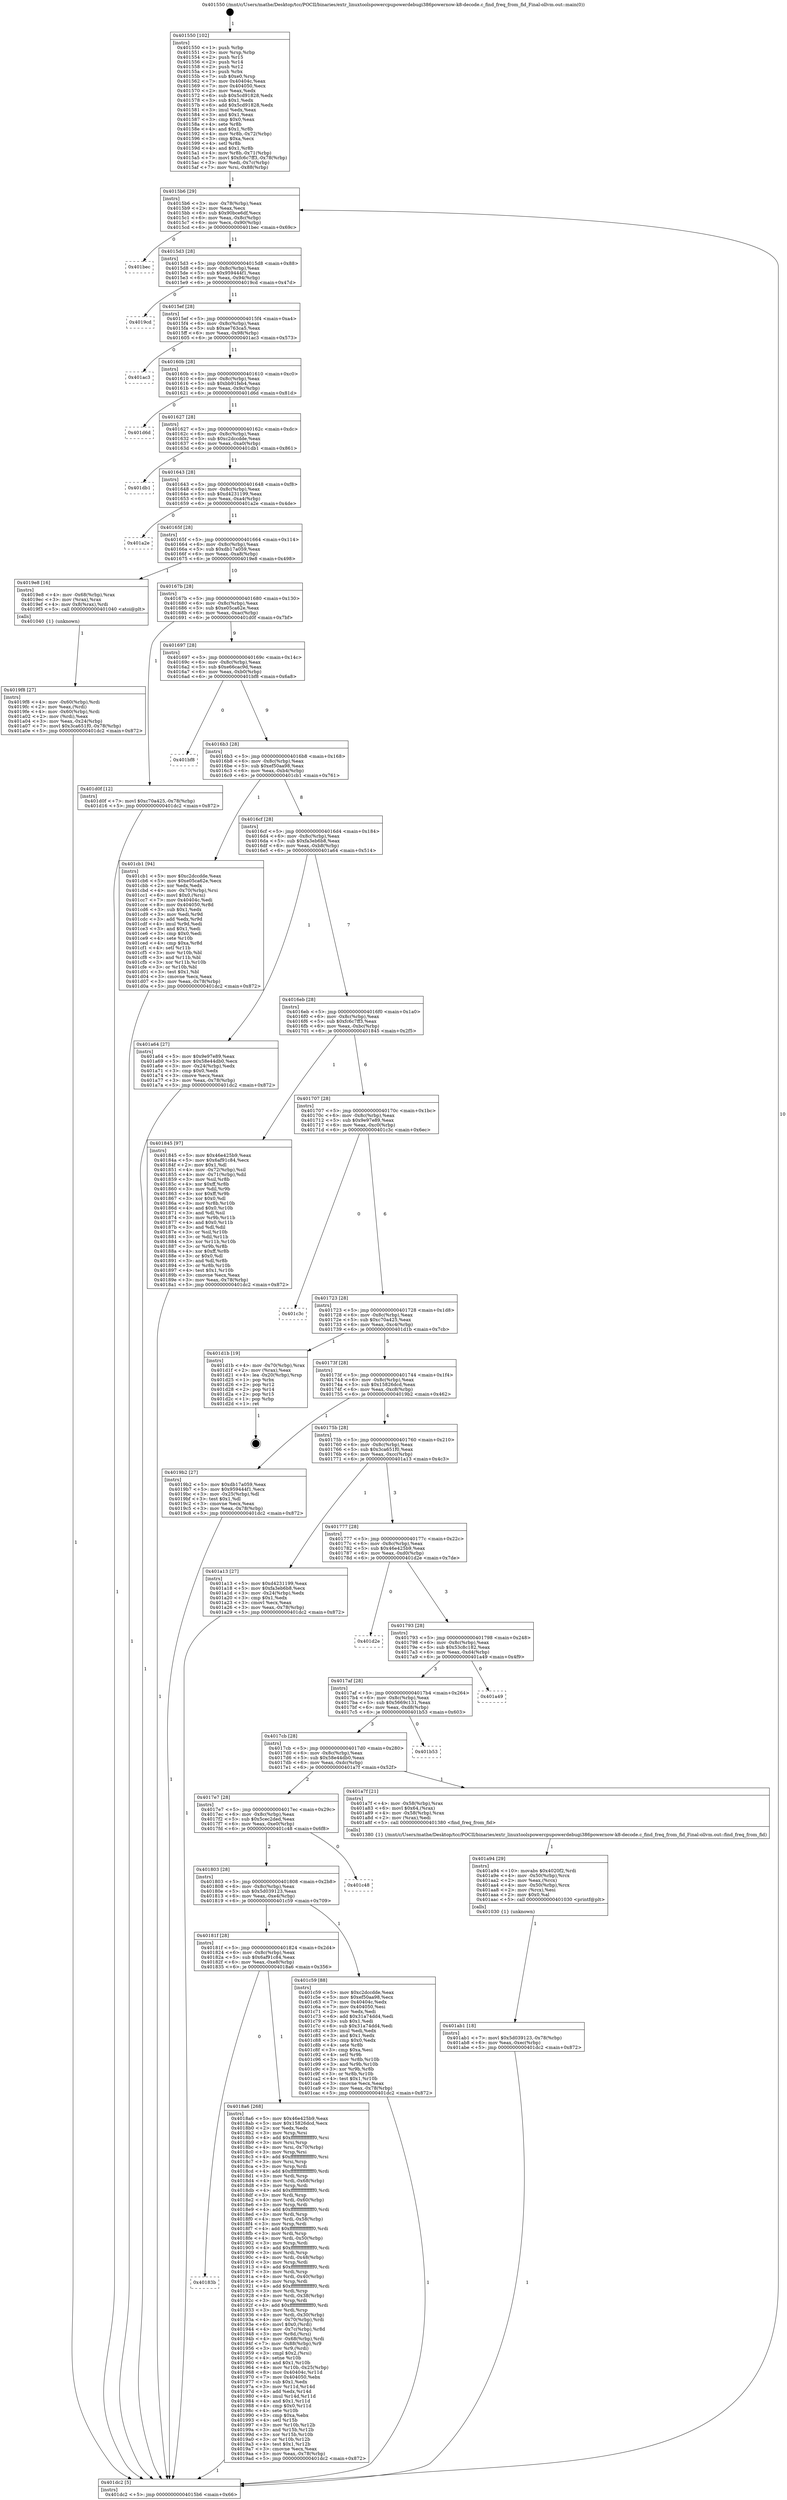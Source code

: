 digraph "0x401550" {
  label = "0x401550 (/mnt/c/Users/mathe/Desktop/tcc/POCII/binaries/extr_linuxtoolspowercpupowerdebugi386powernow-k8-decode.c_find_freq_from_fid_Final-ollvm.out::main(0))"
  labelloc = "t"
  node[shape=record]

  Entry [label="",width=0.3,height=0.3,shape=circle,fillcolor=black,style=filled]
  "0x4015b6" [label="{
     0x4015b6 [29]\l
     | [instrs]\l
     &nbsp;&nbsp;0x4015b6 \<+3\>: mov -0x78(%rbp),%eax\l
     &nbsp;&nbsp;0x4015b9 \<+2\>: mov %eax,%ecx\l
     &nbsp;&nbsp;0x4015bb \<+6\>: sub $0x90bce6df,%ecx\l
     &nbsp;&nbsp;0x4015c1 \<+6\>: mov %eax,-0x8c(%rbp)\l
     &nbsp;&nbsp;0x4015c7 \<+6\>: mov %ecx,-0x90(%rbp)\l
     &nbsp;&nbsp;0x4015cd \<+6\>: je 0000000000401bec \<main+0x69c\>\l
  }"]
  "0x401bec" [label="{
     0x401bec\l
  }", style=dashed]
  "0x4015d3" [label="{
     0x4015d3 [28]\l
     | [instrs]\l
     &nbsp;&nbsp;0x4015d3 \<+5\>: jmp 00000000004015d8 \<main+0x88\>\l
     &nbsp;&nbsp;0x4015d8 \<+6\>: mov -0x8c(%rbp),%eax\l
     &nbsp;&nbsp;0x4015de \<+5\>: sub $0x959444f1,%eax\l
     &nbsp;&nbsp;0x4015e3 \<+6\>: mov %eax,-0x94(%rbp)\l
     &nbsp;&nbsp;0x4015e9 \<+6\>: je 00000000004019cd \<main+0x47d\>\l
  }"]
  Exit [label="",width=0.3,height=0.3,shape=circle,fillcolor=black,style=filled,peripheries=2]
  "0x4019cd" [label="{
     0x4019cd\l
  }", style=dashed]
  "0x4015ef" [label="{
     0x4015ef [28]\l
     | [instrs]\l
     &nbsp;&nbsp;0x4015ef \<+5\>: jmp 00000000004015f4 \<main+0xa4\>\l
     &nbsp;&nbsp;0x4015f4 \<+6\>: mov -0x8c(%rbp),%eax\l
     &nbsp;&nbsp;0x4015fa \<+5\>: sub $0xae763ca5,%eax\l
     &nbsp;&nbsp;0x4015ff \<+6\>: mov %eax,-0x98(%rbp)\l
     &nbsp;&nbsp;0x401605 \<+6\>: je 0000000000401ac3 \<main+0x573\>\l
  }"]
  "0x401ab1" [label="{
     0x401ab1 [18]\l
     | [instrs]\l
     &nbsp;&nbsp;0x401ab1 \<+7\>: movl $0x5d039123,-0x78(%rbp)\l
     &nbsp;&nbsp;0x401ab8 \<+6\>: mov %eax,-0xec(%rbp)\l
     &nbsp;&nbsp;0x401abe \<+5\>: jmp 0000000000401dc2 \<main+0x872\>\l
  }"]
  "0x401ac3" [label="{
     0x401ac3\l
  }", style=dashed]
  "0x40160b" [label="{
     0x40160b [28]\l
     | [instrs]\l
     &nbsp;&nbsp;0x40160b \<+5\>: jmp 0000000000401610 \<main+0xc0\>\l
     &nbsp;&nbsp;0x401610 \<+6\>: mov -0x8c(%rbp),%eax\l
     &nbsp;&nbsp;0x401616 \<+5\>: sub $0xbb91feb4,%eax\l
     &nbsp;&nbsp;0x40161b \<+6\>: mov %eax,-0x9c(%rbp)\l
     &nbsp;&nbsp;0x401621 \<+6\>: je 0000000000401d6d \<main+0x81d\>\l
  }"]
  "0x401a94" [label="{
     0x401a94 [29]\l
     | [instrs]\l
     &nbsp;&nbsp;0x401a94 \<+10\>: movabs $0x4020f2,%rdi\l
     &nbsp;&nbsp;0x401a9e \<+4\>: mov -0x50(%rbp),%rcx\l
     &nbsp;&nbsp;0x401aa2 \<+2\>: mov %eax,(%rcx)\l
     &nbsp;&nbsp;0x401aa4 \<+4\>: mov -0x50(%rbp),%rcx\l
     &nbsp;&nbsp;0x401aa8 \<+2\>: mov (%rcx),%esi\l
     &nbsp;&nbsp;0x401aaa \<+2\>: mov $0x0,%al\l
     &nbsp;&nbsp;0x401aac \<+5\>: call 0000000000401030 \<printf@plt\>\l
     | [calls]\l
     &nbsp;&nbsp;0x401030 \{1\} (unknown)\l
  }"]
  "0x401d6d" [label="{
     0x401d6d\l
  }", style=dashed]
  "0x401627" [label="{
     0x401627 [28]\l
     | [instrs]\l
     &nbsp;&nbsp;0x401627 \<+5\>: jmp 000000000040162c \<main+0xdc\>\l
     &nbsp;&nbsp;0x40162c \<+6\>: mov -0x8c(%rbp),%eax\l
     &nbsp;&nbsp;0x401632 \<+5\>: sub $0xc2dccdde,%eax\l
     &nbsp;&nbsp;0x401637 \<+6\>: mov %eax,-0xa0(%rbp)\l
     &nbsp;&nbsp;0x40163d \<+6\>: je 0000000000401db1 \<main+0x861\>\l
  }"]
  "0x4019f8" [label="{
     0x4019f8 [27]\l
     | [instrs]\l
     &nbsp;&nbsp;0x4019f8 \<+4\>: mov -0x60(%rbp),%rdi\l
     &nbsp;&nbsp;0x4019fc \<+2\>: mov %eax,(%rdi)\l
     &nbsp;&nbsp;0x4019fe \<+4\>: mov -0x60(%rbp),%rdi\l
     &nbsp;&nbsp;0x401a02 \<+2\>: mov (%rdi),%eax\l
     &nbsp;&nbsp;0x401a04 \<+3\>: mov %eax,-0x24(%rbp)\l
     &nbsp;&nbsp;0x401a07 \<+7\>: movl $0x3ca651f0,-0x78(%rbp)\l
     &nbsp;&nbsp;0x401a0e \<+5\>: jmp 0000000000401dc2 \<main+0x872\>\l
  }"]
  "0x401db1" [label="{
     0x401db1\l
  }", style=dashed]
  "0x401643" [label="{
     0x401643 [28]\l
     | [instrs]\l
     &nbsp;&nbsp;0x401643 \<+5\>: jmp 0000000000401648 \<main+0xf8\>\l
     &nbsp;&nbsp;0x401648 \<+6\>: mov -0x8c(%rbp),%eax\l
     &nbsp;&nbsp;0x40164e \<+5\>: sub $0xd4231199,%eax\l
     &nbsp;&nbsp;0x401653 \<+6\>: mov %eax,-0xa4(%rbp)\l
     &nbsp;&nbsp;0x401659 \<+6\>: je 0000000000401a2e \<main+0x4de\>\l
  }"]
  "0x40183b" [label="{
     0x40183b\l
  }", style=dashed]
  "0x401a2e" [label="{
     0x401a2e\l
  }", style=dashed]
  "0x40165f" [label="{
     0x40165f [28]\l
     | [instrs]\l
     &nbsp;&nbsp;0x40165f \<+5\>: jmp 0000000000401664 \<main+0x114\>\l
     &nbsp;&nbsp;0x401664 \<+6\>: mov -0x8c(%rbp),%eax\l
     &nbsp;&nbsp;0x40166a \<+5\>: sub $0xdb17a059,%eax\l
     &nbsp;&nbsp;0x40166f \<+6\>: mov %eax,-0xa8(%rbp)\l
     &nbsp;&nbsp;0x401675 \<+6\>: je 00000000004019e8 \<main+0x498\>\l
  }"]
  "0x4018a6" [label="{
     0x4018a6 [268]\l
     | [instrs]\l
     &nbsp;&nbsp;0x4018a6 \<+5\>: mov $0x46e425b9,%eax\l
     &nbsp;&nbsp;0x4018ab \<+5\>: mov $0x15826dcd,%ecx\l
     &nbsp;&nbsp;0x4018b0 \<+2\>: xor %edx,%edx\l
     &nbsp;&nbsp;0x4018b2 \<+3\>: mov %rsp,%rsi\l
     &nbsp;&nbsp;0x4018b5 \<+4\>: add $0xfffffffffffffff0,%rsi\l
     &nbsp;&nbsp;0x4018b9 \<+3\>: mov %rsi,%rsp\l
     &nbsp;&nbsp;0x4018bc \<+4\>: mov %rsi,-0x70(%rbp)\l
     &nbsp;&nbsp;0x4018c0 \<+3\>: mov %rsp,%rsi\l
     &nbsp;&nbsp;0x4018c3 \<+4\>: add $0xfffffffffffffff0,%rsi\l
     &nbsp;&nbsp;0x4018c7 \<+3\>: mov %rsi,%rsp\l
     &nbsp;&nbsp;0x4018ca \<+3\>: mov %rsp,%rdi\l
     &nbsp;&nbsp;0x4018cd \<+4\>: add $0xfffffffffffffff0,%rdi\l
     &nbsp;&nbsp;0x4018d1 \<+3\>: mov %rdi,%rsp\l
     &nbsp;&nbsp;0x4018d4 \<+4\>: mov %rdi,-0x68(%rbp)\l
     &nbsp;&nbsp;0x4018d8 \<+3\>: mov %rsp,%rdi\l
     &nbsp;&nbsp;0x4018db \<+4\>: add $0xfffffffffffffff0,%rdi\l
     &nbsp;&nbsp;0x4018df \<+3\>: mov %rdi,%rsp\l
     &nbsp;&nbsp;0x4018e2 \<+4\>: mov %rdi,-0x60(%rbp)\l
     &nbsp;&nbsp;0x4018e6 \<+3\>: mov %rsp,%rdi\l
     &nbsp;&nbsp;0x4018e9 \<+4\>: add $0xfffffffffffffff0,%rdi\l
     &nbsp;&nbsp;0x4018ed \<+3\>: mov %rdi,%rsp\l
     &nbsp;&nbsp;0x4018f0 \<+4\>: mov %rdi,-0x58(%rbp)\l
     &nbsp;&nbsp;0x4018f4 \<+3\>: mov %rsp,%rdi\l
     &nbsp;&nbsp;0x4018f7 \<+4\>: add $0xfffffffffffffff0,%rdi\l
     &nbsp;&nbsp;0x4018fb \<+3\>: mov %rdi,%rsp\l
     &nbsp;&nbsp;0x4018fe \<+4\>: mov %rdi,-0x50(%rbp)\l
     &nbsp;&nbsp;0x401902 \<+3\>: mov %rsp,%rdi\l
     &nbsp;&nbsp;0x401905 \<+4\>: add $0xfffffffffffffff0,%rdi\l
     &nbsp;&nbsp;0x401909 \<+3\>: mov %rdi,%rsp\l
     &nbsp;&nbsp;0x40190c \<+4\>: mov %rdi,-0x48(%rbp)\l
     &nbsp;&nbsp;0x401910 \<+3\>: mov %rsp,%rdi\l
     &nbsp;&nbsp;0x401913 \<+4\>: add $0xfffffffffffffff0,%rdi\l
     &nbsp;&nbsp;0x401917 \<+3\>: mov %rdi,%rsp\l
     &nbsp;&nbsp;0x40191a \<+4\>: mov %rdi,-0x40(%rbp)\l
     &nbsp;&nbsp;0x40191e \<+3\>: mov %rsp,%rdi\l
     &nbsp;&nbsp;0x401921 \<+4\>: add $0xfffffffffffffff0,%rdi\l
     &nbsp;&nbsp;0x401925 \<+3\>: mov %rdi,%rsp\l
     &nbsp;&nbsp;0x401928 \<+4\>: mov %rdi,-0x38(%rbp)\l
     &nbsp;&nbsp;0x40192c \<+3\>: mov %rsp,%rdi\l
     &nbsp;&nbsp;0x40192f \<+4\>: add $0xfffffffffffffff0,%rdi\l
     &nbsp;&nbsp;0x401933 \<+3\>: mov %rdi,%rsp\l
     &nbsp;&nbsp;0x401936 \<+4\>: mov %rdi,-0x30(%rbp)\l
     &nbsp;&nbsp;0x40193a \<+4\>: mov -0x70(%rbp),%rdi\l
     &nbsp;&nbsp;0x40193e \<+6\>: movl $0x0,(%rdi)\l
     &nbsp;&nbsp;0x401944 \<+4\>: mov -0x7c(%rbp),%r8d\l
     &nbsp;&nbsp;0x401948 \<+3\>: mov %r8d,(%rsi)\l
     &nbsp;&nbsp;0x40194b \<+4\>: mov -0x68(%rbp),%rdi\l
     &nbsp;&nbsp;0x40194f \<+7\>: mov -0x88(%rbp),%r9\l
     &nbsp;&nbsp;0x401956 \<+3\>: mov %r9,(%rdi)\l
     &nbsp;&nbsp;0x401959 \<+3\>: cmpl $0x2,(%rsi)\l
     &nbsp;&nbsp;0x40195c \<+4\>: setne %r10b\l
     &nbsp;&nbsp;0x401960 \<+4\>: and $0x1,%r10b\l
     &nbsp;&nbsp;0x401964 \<+4\>: mov %r10b,-0x25(%rbp)\l
     &nbsp;&nbsp;0x401968 \<+8\>: mov 0x40404c,%r11d\l
     &nbsp;&nbsp;0x401970 \<+7\>: mov 0x404050,%ebx\l
     &nbsp;&nbsp;0x401977 \<+3\>: sub $0x1,%edx\l
     &nbsp;&nbsp;0x40197a \<+3\>: mov %r11d,%r14d\l
     &nbsp;&nbsp;0x40197d \<+3\>: add %edx,%r14d\l
     &nbsp;&nbsp;0x401980 \<+4\>: imul %r14d,%r11d\l
     &nbsp;&nbsp;0x401984 \<+4\>: and $0x1,%r11d\l
     &nbsp;&nbsp;0x401988 \<+4\>: cmp $0x0,%r11d\l
     &nbsp;&nbsp;0x40198c \<+4\>: sete %r10b\l
     &nbsp;&nbsp;0x401990 \<+3\>: cmp $0xa,%ebx\l
     &nbsp;&nbsp;0x401993 \<+4\>: setl %r15b\l
     &nbsp;&nbsp;0x401997 \<+3\>: mov %r10b,%r12b\l
     &nbsp;&nbsp;0x40199a \<+3\>: and %r15b,%r12b\l
     &nbsp;&nbsp;0x40199d \<+3\>: xor %r15b,%r10b\l
     &nbsp;&nbsp;0x4019a0 \<+3\>: or %r10b,%r12b\l
     &nbsp;&nbsp;0x4019a3 \<+4\>: test $0x1,%r12b\l
     &nbsp;&nbsp;0x4019a7 \<+3\>: cmovne %ecx,%eax\l
     &nbsp;&nbsp;0x4019aa \<+3\>: mov %eax,-0x78(%rbp)\l
     &nbsp;&nbsp;0x4019ad \<+5\>: jmp 0000000000401dc2 \<main+0x872\>\l
  }"]
  "0x4019e8" [label="{
     0x4019e8 [16]\l
     | [instrs]\l
     &nbsp;&nbsp;0x4019e8 \<+4\>: mov -0x68(%rbp),%rax\l
     &nbsp;&nbsp;0x4019ec \<+3\>: mov (%rax),%rax\l
     &nbsp;&nbsp;0x4019ef \<+4\>: mov 0x8(%rax),%rdi\l
     &nbsp;&nbsp;0x4019f3 \<+5\>: call 0000000000401040 \<atoi@plt\>\l
     | [calls]\l
     &nbsp;&nbsp;0x401040 \{1\} (unknown)\l
  }"]
  "0x40167b" [label="{
     0x40167b [28]\l
     | [instrs]\l
     &nbsp;&nbsp;0x40167b \<+5\>: jmp 0000000000401680 \<main+0x130\>\l
     &nbsp;&nbsp;0x401680 \<+6\>: mov -0x8c(%rbp),%eax\l
     &nbsp;&nbsp;0x401686 \<+5\>: sub $0xe05ca62e,%eax\l
     &nbsp;&nbsp;0x40168b \<+6\>: mov %eax,-0xac(%rbp)\l
     &nbsp;&nbsp;0x401691 \<+6\>: je 0000000000401d0f \<main+0x7bf\>\l
  }"]
  "0x40181f" [label="{
     0x40181f [28]\l
     | [instrs]\l
     &nbsp;&nbsp;0x40181f \<+5\>: jmp 0000000000401824 \<main+0x2d4\>\l
     &nbsp;&nbsp;0x401824 \<+6\>: mov -0x8c(%rbp),%eax\l
     &nbsp;&nbsp;0x40182a \<+5\>: sub $0x6af91c84,%eax\l
     &nbsp;&nbsp;0x40182f \<+6\>: mov %eax,-0xe8(%rbp)\l
     &nbsp;&nbsp;0x401835 \<+6\>: je 00000000004018a6 \<main+0x356\>\l
  }"]
  "0x401d0f" [label="{
     0x401d0f [12]\l
     | [instrs]\l
     &nbsp;&nbsp;0x401d0f \<+7\>: movl $0xc70a425,-0x78(%rbp)\l
     &nbsp;&nbsp;0x401d16 \<+5\>: jmp 0000000000401dc2 \<main+0x872\>\l
  }"]
  "0x401697" [label="{
     0x401697 [28]\l
     | [instrs]\l
     &nbsp;&nbsp;0x401697 \<+5\>: jmp 000000000040169c \<main+0x14c\>\l
     &nbsp;&nbsp;0x40169c \<+6\>: mov -0x8c(%rbp),%eax\l
     &nbsp;&nbsp;0x4016a2 \<+5\>: sub $0xe66cac9d,%eax\l
     &nbsp;&nbsp;0x4016a7 \<+6\>: mov %eax,-0xb0(%rbp)\l
     &nbsp;&nbsp;0x4016ad \<+6\>: je 0000000000401bf8 \<main+0x6a8\>\l
  }"]
  "0x401c59" [label="{
     0x401c59 [88]\l
     | [instrs]\l
     &nbsp;&nbsp;0x401c59 \<+5\>: mov $0xc2dccdde,%eax\l
     &nbsp;&nbsp;0x401c5e \<+5\>: mov $0xef50aa98,%ecx\l
     &nbsp;&nbsp;0x401c63 \<+7\>: mov 0x40404c,%edx\l
     &nbsp;&nbsp;0x401c6a \<+7\>: mov 0x404050,%esi\l
     &nbsp;&nbsp;0x401c71 \<+2\>: mov %edx,%edi\l
     &nbsp;&nbsp;0x401c73 \<+6\>: add $0x31a74dd4,%edi\l
     &nbsp;&nbsp;0x401c79 \<+3\>: sub $0x1,%edi\l
     &nbsp;&nbsp;0x401c7c \<+6\>: sub $0x31a74dd4,%edi\l
     &nbsp;&nbsp;0x401c82 \<+3\>: imul %edi,%edx\l
     &nbsp;&nbsp;0x401c85 \<+3\>: and $0x1,%edx\l
     &nbsp;&nbsp;0x401c88 \<+3\>: cmp $0x0,%edx\l
     &nbsp;&nbsp;0x401c8b \<+4\>: sete %r8b\l
     &nbsp;&nbsp;0x401c8f \<+3\>: cmp $0xa,%esi\l
     &nbsp;&nbsp;0x401c92 \<+4\>: setl %r9b\l
     &nbsp;&nbsp;0x401c96 \<+3\>: mov %r8b,%r10b\l
     &nbsp;&nbsp;0x401c99 \<+3\>: and %r9b,%r10b\l
     &nbsp;&nbsp;0x401c9c \<+3\>: xor %r9b,%r8b\l
     &nbsp;&nbsp;0x401c9f \<+3\>: or %r8b,%r10b\l
     &nbsp;&nbsp;0x401ca2 \<+4\>: test $0x1,%r10b\l
     &nbsp;&nbsp;0x401ca6 \<+3\>: cmovne %ecx,%eax\l
     &nbsp;&nbsp;0x401ca9 \<+3\>: mov %eax,-0x78(%rbp)\l
     &nbsp;&nbsp;0x401cac \<+5\>: jmp 0000000000401dc2 \<main+0x872\>\l
  }"]
  "0x401bf8" [label="{
     0x401bf8\l
  }", style=dashed]
  "0x4016b3" [label="{
     0x4016b3 [28]\l
     | [instrs]\l
     &nbsp;&nbsp;0x4016b3 \<+5\>: jmp 00000000004016b8 \<main+0x168\>\l
     &nbsp;&nbsp;0x4016b8 \<+6\>: mov -0x8c(%rbp),%eax\l
     &nbsp;&nbsp;0x4016be \<+5\>: sub $0xef50aa98,%eax\l
     &nbsp;&nbsp;0x4016c3 \<+6\>: mov %eax,-0xb4(%rbp)\l
     &nbsp;&nbsp;0x4016c9 \<+6\>: je 0000000000401cb1 \<main+0x761\>\l
  }"]
  "0x401803" [label="{
     0x401803 [28]\l
     | [instrs]\l
     &nbsp;&nbsp;0x401803 \<+5\>: jmp 0000000000401808 \<main+0x2b8\>\l
     &nbsp;&nbsp;0x401808 \<+6\>: mov -0x8c(%rbp),%eax\l
     &nbsp;&nbsp;0x40180e \<+5\>: sub $0x5d039123,%eax\l
     &nbsp;&nbsp;0x401813 \<+6\>: mov %eax,-0xe4(%rbp)\l
     &nbsp;&nbsp;0x401819 \<+6\>: je 0000000000401c59 \<main+0x709\>\l
  }"]
  "0x401cb1" [label="{
     0x401cb1 [94]\l
     | [instrs]\l
     &nbsp;&nbsp;0x401cb1 \<+5\>: mov $0xc2dccdde,%eax\l
     &nbsp;&nbsp;0x401cb6 \<+5\>: mov $0xe05ca62e,%ecx\l
     &nbsp;&nbsp;0x401cbb \<+2\>: xor %edx,%edx\l
     &nbsp;&nbsp;0x401cbd \<+4\>: mov -0x70(%rbp),%rsi\l
     &nbsp;&nbsp;0x401cc1 \<+6\>: movl $0x0,(%rsi)\l
     &nbsp;&nbsp;0x401cc7 \<+7\>: mov 0x40404c,%edi\l
     &nbsp;&nbsp;0x401cce \<+8\>: mov 0x404050,%r8d\l
     &nbsp;&nbsp;0x401cd6 \<+3\>: sub $0x1,%edx\l
     &nbsp;&nbsp;0x401cd9 \<+3\>: mov %edi,%r9d\l
     &nbsp;&nbsp;0x401cdc \<+3\>: add %edx,%r9d\l
     &nbsp;&nbsp;0x401cdf \<+4\>: imul %r9d,%edi\l
     &nbsp;&nbsp;0x401ce3 \<+3\>: and $0x1,%edi\l
     &nbsp;&nbsp;0x401ce6 \<+3\>: cmp $0x0,%edi\l
     &nbsp;&nbsp;0x401ce9 \<+4\>: sete %r10b\l
     &nbsp;&nbsp;0x401ced \<+4\>: cmp $0xa,%r8d\l
     &nbsp;&nbsp;0x401cf1 \<+4\>: setl %r11b\l
     &nbsp;&nbsp;0x401cf5 \<+3\>: mov %r10b,%bl\l
     &nbsp;&nbsp;0x401cf8 \<+3\>: and %r11b,%bl\l
     &nbsp;&nbsp;0x401cfb \<+3\>: xor %r11b,%r10b\l
     &nbsp;&nbsp;0x401cfe \<+3\>: or %r10b,%bl\l
     &nbsp;&nbsp;0x401d01 \<+3\>: test $0x1,%bl\l
     &nbsp;&nbsp;0x401d04 \<+3\>: cmovne %ecx,%eax\l
     &nbsp;&nbsp;0x401d07 \<+3\>: mov %eax,-0x78(%rbp)\l
     &nbsp;&nbsp;0x401d0a \<+5\>: jmp 0000000000401dc2 \<main+0x872\>\l
  }"]
  "0x4016cf" [label="{
     0x4016cf [28]\l
     | [instrs]\l
     &nbsp;&nbsp;0x4016cf \<+5\>: jmp 00000000004016d4 \<main+0x184\>\l
     &nbsp;&nbsp;0x4016d4 \<+6\>: mov -0x8c(%rbp),%eax\l
     &nbsp;&nbsp;0x4016da \<+5\>: sub $0xfa3eb6b8,%eax\l
     &nbsp;&nbsp;0x4016df \<+6\>: mov %eax,-0xb8(%rbp)\l
     &nbsp;&nbsp;0x4016e5 \<+6\>: je 0000000000401a64 \<main+0x514\>\l
  }"]
  "0x401c48" [label="{
     0x401c48\l
  }", style=dashed]
  "0x401a64" [label="{
     0x401a64 [27]\l
     | [instrs]\l
     &nbsp;&nbsp;0x401a64 \<+5\>: mov $0x9e97e89,%eax\l
     &nbsp;&nbsp;0x401a69 \<+5\>: mov $0x58e44db0,%ecx\l
     &nbsp;&nbsp;0x401a6e \<+3\>: mov -0x24(%rbp),%edx\l
     &nbsp;&nbsp;0x401a71 \<+3\>: cmp $0x0,%edx\l
     &nbsp;&nbsp;0x401a74 \<+3\>: cmove %ecx,%eax\l
     &nbsp;&nbsp;0x401a77 \<+3\>: mov %eax,-0x78(%rbp)\l
     &nbsp;&nbsp;0x401a7a \<+5\>: jmp 0000000000401dc2 \<main+0x872\>\l
  }"]
  "0x4016eb" [label="{
     0x4016eb [28]\l
     | [instrs]\l
     &nbsp;&nbsp;0x4016eb \<+5\>: jmp 00000000004016f0 \<main+0x1a0\>\l
     &nbsp;&nbsp;0x4016f0 \<+6\>: mov -0x8c(%rbp),%eax\l
     &nbsp;&nbsp;0x4016f6 \<+5\>: sub $0xfc6c7ff3,%eax\l
     &nbsp;&nbsp;0x4016fb \<+6\>: mov %eax,-0xbc(%rbp)\l
     &nbsp;&nbsp;0x401701 \<+6\>: je 0000000000401845 \<main+0x2f5\>\l
  }"]
  "0x4017e7" [label="{
     0x4017e7 [28]\l
     | [instrs]\l
     &nbsp;&nbsp;0x4017e7 \<+5\>: jmp 00000000004017ec \<main+0x29c\>\l
     &nbsp;&nbsp;0x4017ec \<+6\>: mov -0x8c(%rbp),%eax\l
     &nbsp;&nbsp;0x4017f2 \<+5\>: sub $0x5cec2ded,%eax\l
     &nbsp;&nbsp;0x4017f7 \<+6\>: mov %eax,-0xe0(%rbp)\l
     &nbsp;&nbsp;0x4017fd \<+6\>: je 0000000000401c48 \<main+0x6f8\>\l
  }"]
  "0x401845" [label="{
     0x401845 [97]\l
     | [instrs]\l
     &nbsp;&nbsp;0x401845 \<+5\>: mov $0x46e425b9,%eax\l
     &nbsp;&nbsp;0x40184a \<+5\>: mov $0x6af91c84,%ecx\l
     &nbsp;&nbsp;0x40184f \<+2\>: mov $0x1,%dl\l
     &nbsp;&nbsp;0x401851 \<+4\>: mov -0x72(%rbp),%sil\l
     &nbsp;&nbsp;0x401855 \<+4\>: mov -0x71(%rbp),%dil\l
     &nbsp;&nbsp;0x401859 \<+3\>: mov %sil,%r8b\l
     &nbsp;&nbsp;0x40185c \<+4\>: xor $0xff,%r8b\l
     &nbsp;&nbsp;0x401860 \<+3\>: mov %dil,%r9b\l
     &nbsp;&nbsp;0x401863 \<+4\>: xor $0xff,%r9b\l
     &nbsp;&nbsp;0x401867 \<+3\>: xor $0x0,%dl\l
     &nbsp;&nbsp;0x40186a \<+3\>: mov %r8b,%r10b\l
     &nbsp;&nbsp;0x40186d \<+4\>: and $0x0,%r10b\l
     &nbsp;&nbsp;0x401871 \<+3\>: and %dl,%sil\l
     &nbsp;&nbsp;0x401874 \<+3\>: mov %r9b,%r11b\l
     &nbsp;&nbsp;0x401877 \<+4\>: and $0x0,%r11b\l
     &nbsp;&nbsp;0x40187b \<+3\>: and %dl,%dil\l
     &nbsp;&nbsp;0x40187e \<+3\>: or %sil,%r10b\l
     &nbsp;&nbsp;0x401881 \<+3\>: or %dil,%r11b\l
     &nbsp;&nbsp;0x401884 \<+3\>: xor %r11b,%r10b\l
     &nbsp;&nbsp;0x401887 \<+3\>: or %r9b,%r8b\l
     &nbsp;&nbsp;0x40188a \<+4\>: xor $0xff,%r8b\l
     &nbsp;&nbsp;0x40188e \<+3\>: or $0x0,%dl\l
     &nbsp;&nbsp;0x401891 \<+3\>: and %dl,%r8b\l
     &nbsp;&nbsp;0x401894 \<+3\>: or %r8b,%r10b\l
     &nbsp;&nbsp;0x401897 \<+4\>: test $0x1,%r10b\l
     &nbsp;&nbsp;0x40189b \<+3\>: cmovne %ecx,%eax\l
     &nbsp;&nbsp;0x40189e \<+3\>: mov %eax,-0x78(%rbp)\l
     &nbsp;&nbsp;0x4018a1 \<+5\>: jmp 0000000000401dc2 \<main+0x872\>\l
  }"]
  "0x401707" [label="{
     0x401707 [28]\l
     | [instrs]\l
     &nbsp;&nbsp;0x401707 \<+5\>: jmp 000000000040170c \<main+0x1bc\>\l
     &nbsp;&nbsp;0x40170c \<+6\>: mov -0x8c(%rbp),%eax\l
     &nbsp;&nbsp;0x401712 \<+5\>: sub $0x9e97e89,%eax\l
     &nbsp;&nbsp;0x401717 \<+6\>: mov %eax,-0xc0(%rbp)\l
     &nbsp;&nbsp;0x40171d \<+6\>: je 0000000000401c3c \<main+0x6ec\>\l
  }"]
  "0x401dc2" [label="{
     0x401dc2 [5]\l
     | [instrs]\l
     &nbsp;&nbsp;0x401dc2 \<+5\>: jmp 00000000004015b6 \<main+0x66\>\l
  }"]
  "0x401550" [label="{
     0x401550 [102]\l
     | [instrs]\l
     &nbsp;&nbsp;0x401550 \<+1\>: push %rbp\l
     &nbsp;&nbsp;0x401551 \<+3\>: mov %rsp,%rbp\l
     &nbsp;&nbsp;0x401554 \<+2\>: push %r15\l
     &nbsp;&nbsp;0x401556 \<+2\>: push %r14\l
     &nbsp;&nbsp;0x401558 \<+2\>: push %r12\l
     &nbsp;&nbsp;0x40155a \<+1\>: push %rbx\l
     &nbsp;&nbsp;0x40155b \<+7\>: sub $0xe0,%rsp\l
     &nbsp;&nbsp;0x401562 \<+7\>: mov 0x40404c,%eax\l
     &nbsp;&nbsp;0x401569 \<+7\>: mov 0x404050,%ecx\l
     &nbsp;&nbsp;0x401570 \<+2\>: mov %eax,%edx\l
     &nbsp;&nbsp;0x401572 \<+6\>: sub $0x5cd91828,%edx\l
     &nbsp;&nbsp;0x401578 \<+3\>: sub $0x1,%edx\l
     &nbsp;&nbsp;0x40157b \<+6\>: add $0x5cd91828,%edx\l
     &nbsp;&nbsp;0x401581 \<+3\>: imul %edx,%eax\l
     &nbsp;&nbsp;0x401584 \<+3\>: and $0x1,%eax\l
     &nbsp;&nbsp;0x401587 \<+3\>: cmp $0x0,%eax\l
     &nbsp;&nbsp;0x40158a \<+4\>: sete %r8b\l
     &nbsp;&nbsp;0x40158e \<+4\>: and $0x1,%r8b\l
     &nbsp;&nbsp;0x401592 \<+4\>: mov %r8b,-0x72(%rbp)\l
     &nbsp;&nbsp;0x401596 \<+3\>: cmp $0xa,%ecx\l
     &nbsp;&nbsp;0x401599 \<+4\>: setl %r8b\l
     &nbsp;&nbsp;0x40159d \<+4\>: and $0x1,%r8b\l
     &nbsp;&nbsp;0x4015a1 \<+4\>: mov %r8b,-0x71(%rbp)\l
     &nbsp;&nbsp;0x4015a5 \<+7\>: movl $0xfc6c7ff3,-0x78(%rbp)\l
     &nbsp;&nbsp;0x4015ac \<+3\>: mov %edi,-0x7c(%rbp)\l
     &nbsp;&nbsp;0x4015af \<+7\>: mov %rsi,-0x88(%rbp)\l
  }"]
  "0x401a7f" [label="{
     0x401a7f [21]\l
     | [instrs]\l
     &nbsp;&nbsp;0x401a7f \<+4\>: mov -0x58(%rbp),%rax\l
     &nbsp;&nbsp;0x401a83 \<+6\>: movl $0x64,(%rax)\l
     &nbsp;&nbsp;0x401a89 \<+4\>: mov -0x58(%rbp),%rax\l
     &nbsp;&nbsp;0x401a8d \<+2\>: mov (%rax),%edi\l
     &nbsp;&nbsp;0x401a8f \<+5\>: call 0000000000401380 \<find_freq_from_fid\>\l
     | [calls]\l
     &nbsp;&nbsp;0x401380 \{1\} (/mnt/c/Users/mathe/Desktop/tcc/POCII/binaries/extr_linuxtoolspowercpupowerdebugi386powernow-k8-decode.c_find_freq_from_fid_Final-ollvm.out::find_freq_from_fid)\l
  }"]
  "0x401c3c" [label="{
     0x401c3c\l
  }", style=dashed]
  "0x401723" [label="{
     0x401723 [28]\l
     | [instrs]\l
     &nbsp;&nbsp;0x401723 \<+5\>: jmp 0000000000401728 \<main+0x1d8\>\l
     &nbsp;&nbsp;0x401728 \<+6\>: mov -0x8c(%rbp),%eax\l
     &nbsp;&nbsp;0x40172e \<+5\>: sub $0xc70a425,%eax\l
     &nbsp;&nbsp;0x401733 \<+6\>: mov %eax,-0xc4(%rbp)\l
     &nbsp;&nbsp;0x401739 \<+6\>: je 0000000000401d1b \<main+0x7cb\>\l
  }"]
  "0x4017cb" [label="{
     0x4017cb [28]\l
     | [instrs]\l
     &nbsp;&nbsp;0x4017cb \<+5\>: jmp 00000000004017d0 \<main+0x280\>\l
     &nbsp;&nbsp;0x4017d0 \<+6\>: mov -0x8c(%rbp),%eax\l
     &nbsp;&nbsp;0x4017d6 \<+5\>: sub $0x58e44db0,%eax\l
     &nbsp;&nbsp;0x4017db \<+6\>: mov %eax,-0xdc(%rbp)\l
     &nbsp;&nbsp;0x4017e1 \<+6\>: je 0000000000401a7f \<main+0x52f\>\l
  }"]
  "0x401d1b" [label="{
     0x401d1b [19]\l
     | [instrs]\l
     &nbsp;&nbsp;0x401d1b \<+4\>: mov -0x70(%rbp),%rax\l
     &nbsp;&nbsp;0x401d1f \<+2\>: mov (%rax),%eax\l
     &nbsp;&nbsp;0x401d21 \<+4\>: lea -0x20(%rbp),%rsp\l
     &nbsp;&nbsp;0x401d25 \<+1\>: pop %rbx\l
     &nbsp;&nbsp;0x401d26 \<+2\>: pop %r12\l
     &nbsp;&nbsp;0x401d28 \<+2\>: pop %r14\l
     &nbsp;&nbsp;0x401d2a \<+2\>: pop %r15\l
     &nbsp;&nbsp;0x401d2c \<+1\>: pop %rbp\l
     &nbsp;&nbsp;0x401d2d \<+1\>: ret\l
  }"]
  "0x40173f" [label="{
     0x40173f [28]\l
     | [instrs]\l
     &nbsp;&nbsp;0x40173f \<+5\>: jmp 0000000000401744 \<main+0x1f4\>\l
     &nbsp;&nbsp;0x401744 \<+6\>: mov -0x8c(%rbp),%eax\l
     &nbsp;&nbsp;0x40174a \<+5\>: sub $0x15826dcd,%eax\l
     &nbsp;&nbsp;0x40174f \<+6\>: mov %eax,-0xc8(%rbp)\l
     &nbsp;&nbsp;0x401755 \<+6\>: je 00000000004019b2 \<main+0x462\>\l
  }"]
  "0x401b53" [label="{
     0x401b53\l
  }", style=dashed]
  "0x4019b2" [label="{
     0x4019b2 [27]\l
     | [instrs]\l
     &nbsp;&nbsp;0x4019b2 \<+5\>: mov $0xdb17a059,%eax\l
     &nbsp;&nbsp;0x4019b7 \<+5\>: mov $0x959444f1,%ecx\l
     &nbsp;&nbsp;0x4019bc \<+3\>: mov -0x25(%rbp),%dl\l
     &nbsp;&nbsp;0x4019bf \<+3\>: test $0x1,%dl\l
     &nbsp;&nbsp;0x4019c2 \<+3\>: cmovne %ecx,%eax\l
     &nbsp;&nbsp;0x4019c5 \<+3\>: mov %eax,-0x78(%rbp)\l
     &nbsp;&nbsp;0x4019c8 \<+5\>: jmp 0000000000401dc2 \<main+0x872\>\l
  }"]
  "0x40175b" [label="{
     0x40175b [28]\l
     | [instrs]\l
     &nbsp;&nbsp;0x40175b \<+5\>: jmp 0000000000401760 \<main+0x210\>\l
     &nbsp;&nbsp;0x401760 \<+6\>: mov -0x8c(%rbp),%eax\l
     &nbsp;&nbsp;0x401766 \<+5\>: sub $0x3ca651f0,%eax\l
     &nbsp;&nbsp;0x40176b \<+6\>: mov %eax,-0xcc(%rbp)\l
     &nbsp;&nbsp;0x401771 \<+6\>: je 0000000000401a13 \<main+0x4c3\>\l
  }"]
  "0x4017af" [label="{
     0x4017af [28]\l
     | [instrs]\l
     &nbsp;&nbsp;0x4017af \<+5\>: jmp 00000000004017b4 \<main+0x264\>\l
     &nbsp;&nbsp;0x4017b4 \<+6\>: mov -0x8c(%rbp),%eax\l
     &nbsp;&nbsp;0x4017ba \<+5\>: sub $0x5669c131,%eax\l
     &nbsp;&nbsp;0x4017bf \<+6\>: mov %eax,-0xd8(%rbp)\l
     &nbsp;&nbsp;0x4017c5 \<+6\>: je 0000000000401b53 \<main+0x603\>\l
  }"]
  "0x401a13" [label="{
     0x401a13 [27]\l
     | [instrs]\l
     &nbsp;&nbsp;0x401a13 \<+5\>: mov $0xd4231199,%eax\l
     &nbsp;&nbsp;0x401a18 \<+5\>: mov $0xfa3eb6b8,%ecx\l
     &nbsp;&nbsp;0x401a1d \<+3\>: mov -0x24(%rbp),%edx\l
     &nbsp;&nbsp;0x401a20 \<+3\>: cmp $0x1,%edx\l
     &nbsp;&nbsp;0x401a23 \<+3\>: cmovl %ecx,%eax\l
     &nbsp;&nbsp;0x401a26 \<+3\>: mov %eax,-0x78(%rbp)\l
     &nbsp;&nbsp;0x401a29 \<+5\>: jmp 0000000000401dc2 \<main+0x872\>\l
  }"]
  "0x401777" [label="{
     0x401777 [28]\l
     | [instrs]\l
     &nbsp;&nbsp;0x401777 \<+5\>: jmp 000000000040177c \<main+0x22c\>\l
     &nbsp;&nbsp;0x40177c \<+6\>: mov -0x8c(%rbp),%eax\l
     &nbsp;&nbsp;0x401782 \<+5\>: sub $0x46e425b9,%eax\l
     &nbsp;&nbsp;0x401787 \<+6\>: mov %eax,-0xd0(%rbp)\l
     &nbsp;&nbsp;0x40178d \<+6\>: je 0000000000401d2e \<main+0x7de\>\l
  }"]
  "0x401a49" [label="{
     0x401a49\l
  }", style=dashed]
  "0x401d2e" [label="{
     0x401d2e\l
  }", style=dashed]
  "0x401793" [label="{
     0x401793 [28]\l
     | [instrs]\l
     &nbsp;&nbsp;0x401793 \<+5\>: jmp 0000000000401798 \<main+0x248\>\l
     &nbsp;&nbsp;0x401798 \<+6\>: mov -0x8c(%rbp),%eax\l
     &nbsp;&nbsp;0x40179e \<+5\>: sub $0x53c8c182,%eax\l
     &nbsp;&nbsp;0x4017a3 \<+6\>: mov %eax,-0xd4(%rbp)\l
     &nbsp;&nbsp;0x4017a9 \<+6\>: je 0000000000401a49 \<main+0x4f9\>\l
  }"]
  Entry -> "0x401550" [label=" 1"]
  "0x4015b6" -> "0x401bec" [label=" 0"]
  "0x4015b6" -> "0x4015d3" [label=" 11"]
  "0x401d1b" -> Exit [label=" 1"]
  "0x4015d3" -> "0x4019cd" [label=" 0"]
  "0x4015d3" -> "0x4015ef" [label=" 11"]
  "0x401d0f" -> "0x401dc2" [label=" 1"]
  "0x4015ef" -> "0x401ac3" [label=" 0"]
  "0x4015ef" -> "0x40160b" [label=" 11"]
  "0x401cb1" -> "0x401dc2" [label=" 1"]
  "0x40160b" -> "0x401d6d" [label=" 0"]
  "0x40160b" -> "0x401627" [label=" 11"]
  "0x401c59" -> "0x401dc2" [label=" 1"]
  "0x401627" -> "0x401db1" [label=" 0"]
  "0x401627" -> "0x401643" [label=" 11"]
  "0x401ab1" -> "0x401dc2" [label=" 1"]
  "0x401643" -> "0x401a2e" [label=" 0"]
  "0x401643" -> "0x40165f" [label=" 11"]
  "0x401a7f" -> "0x401a94" [label=" 1"]
  "0x40165f" -> "0x4019e8" [label=" 1"]
  "0x40165f" -> "0x40167b" [label=" 10"]
  "0x401a64" -> "0x401dc2" [label=" 1"]
  "0x40167b" -> "0x401d0f" [label=" 1"]
  "0x40167b" -> "0x401697" [label=" 9"]
  "0x4019f8" -> "0x401dc2" [label=" 1"]
  "0x401697" -> "0x401bf8" [label=" 0"]
  "0x401697" -> "0x4016b3" [label=" 9"]
  "0x4019e8" -> "0x4019f8" [label=" 1"]
  "0x4016b3" -> "0x401cb1" [label=" 1"]
  "0x4016b3" -> "0x4016cf" [label=" 8"]
  "0x4018a6" -> "0x401dc2" [label=" 1"]
  "0x4016cf" -> "0x401a64" [label=" 1"]
  "0x4016cf" -> "0x4016eb" [label=" 7"]
  "0x401a94" -> "0x401ab1" [label=" 1"]
  "0x4016eb" -> "0x401845" [label=" 1"]
  "0x4016eb" -> "0x401707" [label=" 6"]
  "0x401845" -> "0x401dc2" [label=" 1"]
  "0x401550" -> "0x4015b6" [label=" 1"]
  "0x401dc2" -> "0x4015b6" [label=" 10"]
  "0x40181f" -> "0x4018a6" [label=" 1"]
  "0x401707" -> "0x401c3c" [label=" 0"]
  "0x401707" -> "0x401723" [label=" 6"]
  "0x401a13" -> "0x401dc2" [label=" 1"]
  "0x401723" -> "0x401d1b" [label=" 1"]
  "0x401723" -> "0x40173f" [label=" 5"]
  "0x401803" -> "0x401c59" [label=" 1"]
  "0x40173f" -> "0x4019b2" [label=" 1"]
  "0x40173f" -> "0x40175b" [label=" 4"]
  "0x4019b2" -> "0x401dc2" [label=" 1"]
  "0x40175b" -> "0x401a13" [label=" 1"]
  "0x40175b" -> "0x401777" [label=" 3"]
  "0x4017e7" -> "0x401c48" [label=" 0"]
  "0x401777" -> "0x401d2e" [label=" 0"]
  "0x401777" -> "0x401793" [label=" 3"]
  "0x40181f" -> "0x40183b" [label=" 0"]
  "0x401793" -> "0x401a49" [label=" 0"]
  "0x401793" -> "0x4017af" [label=" 3"]
  "0x4017e7" -> "0x401803" [label=" 2"]
  "0x4017af" -> "0x401b53" [label=" 0"]
  "0x4017af" -> "0x4017cb" [label=" 3"]
  "0x401803" -> "0x40181f" [label=" 1"]
  "0x4017cb" -> "0x401a7f" [label=" 1"]
  "0x4017cb" -> "0x4017e7" [label=" 2"]
}
